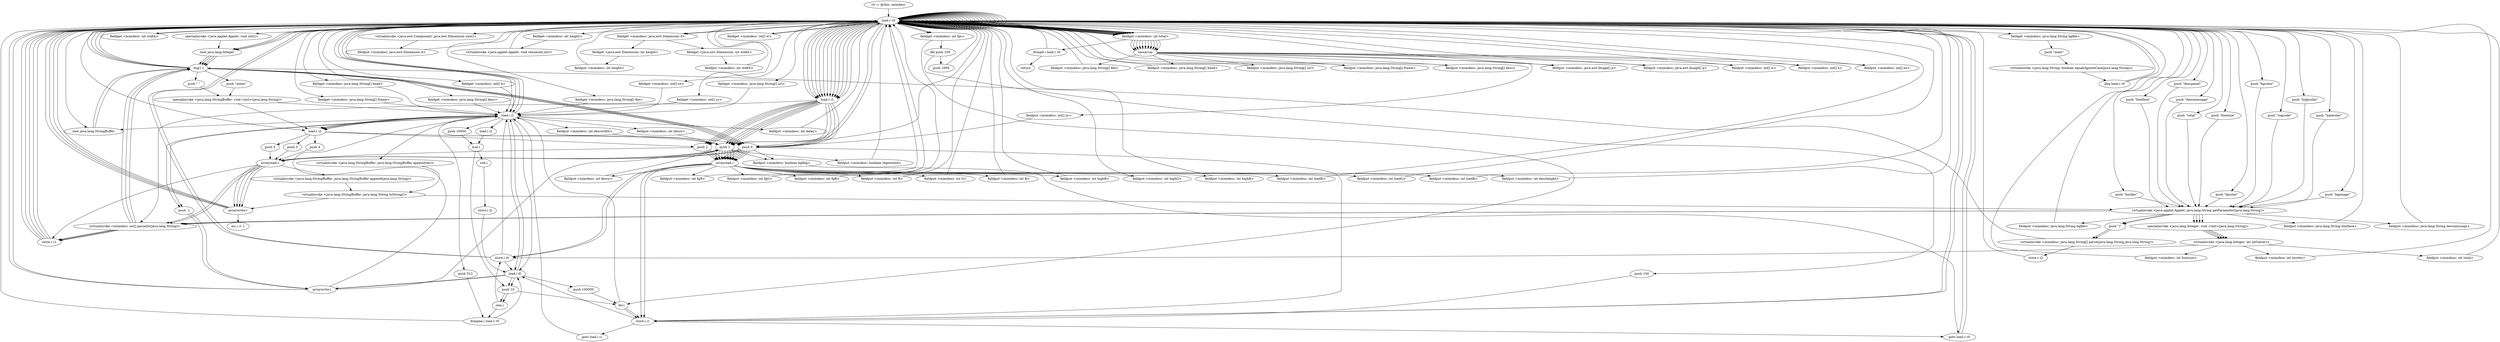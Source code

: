 digraph "" {
    "r0 := @this: mimdesc"
    "load.r r0"
    "r0 := @this: mimdesc"->"load.r r0";
    "specialinvoke <java.applet.Applet: void init()>"
    "load.r r0"->"specialinvoke <java.applet.Applet: void init()>";
    "new java.lang.Integer"
    "specialinvoke <java.applet.Applet: void init()>"->"new java.lang.Integer";
    "dup1.r"
    "new java.lang.Integer"->"dup1.r";
    "dup1.r"->"load.r r0";
    "push \"regcode\""
    "load.r r0"->"push \"regcode\"";
    "virtualinvoke <java.applet.Applet: java.lang.String getParameter(java.lang.String)>"
    "push \"regcode\""->"virtualinvoke <java.applet.Applet: java.lang.String getParameter(java.lang.String)>";
    "specialinvoke <java.lang.Integer: void <init>(java.lang.String)>"
    "virtualinvoke <java.applet.Applet: java.lang.String getParameter(java.lang.String)>"->"specialinvoke <java.lang.Integer: void <init>(java.lang.String)>";
    "virtualinvoke <java.lang.Integer: int intValue()>"
    "specialinvoke <java.lang.Integer: void <init>(java.lang.String)>"->"virtualinvoke <java.lang.Integer: int intValue()>";
    "store.i i0"
    "virtualinvoke <java.lang.Integer: int intValue()>"->"store.i i0";
    "load.i i0"
    "store.i i0"->"load.i i0";
    "push 100000"
    "load.i i0"->"push 100000";
    "div.i"
    "push 100000"->"div.i";
    "store.i i1"
    "div.i"->"store.i i1";
    "store.i i1"->"load.i i0";
    "push 10"
    "load.i i0"->"push 10";
    "push 10"->"div.i";
    "load.i i1"
    "div.i"->"load.i i1";
    "push 10000"
    "load.i i1"->"push 10000";
    "mul.i"
    "push 10000"->"mul.i";
    "sub.i"
    "mul.i"->"sub.i";
    "store.i i2"
    "sub.i"->"store.i i2";
    "store.i i2"->"load.i i0";
    "load.i i0"->"push 10";
    "rem.i"
    "push 10"->"rem.i";
    "rem.i"->"store.i i0";
    "store.i i0"->"load.i i1";
    "push 512"
    "load.i i1"->"push 512";
    "ifcmpne.i load.r r0"
    "push 512"->"ifcmpne.i load.r r0";
    "ifcmpne.i load.r r0"->"load.i i0";
    "load.i i0"->"load.i i1";
    "load.i i2"
    "load.i i1"->"load.i i2";
    "load.i i2"->"mul.i";
    "mul.i"->"push 10";
    "push 10"->"rem.i";
    "rem.i"->"ifcmpne.i load.r r0";
    "ifcmpne.i load.r r0"->"load.r r0";
    "push 1"
    "load.r r0"->"push 1";
    "fieldput <mimdesc: boolean registered>"
    "push 1"->"fieldput <mimdesc: boolean registered>";
    "fieldput <mimdesc: boolean registered>"->"load.r r0";
    "load.r r0"->"load.r r0";
    "virtualinvoke <java.awt.Component: java.awt.Dimension size()>"
    "load.r r0"->"virtualinvoke <java.awt.Component: java.awt.Dimension size()>";
    "fieldput <mimdesc: java.awt.Dimension d>"
    "virtualinvoke <java.awt.Component: java.awt.Dimension size()>"->"fieldput <mimdesc: java.awt.Dimension d>";
    "fieldput <mimdesc: java.awt.Dimension d>"->"load.r r0";
    "load.r r0"->"load.r r0";
    "fieldget <mimdesc: java.awt.Dimension d>"
    "load.r r0"->"fieldget <mimdesc: java.awt.Dimension d>";
    "fieldget <java.awt.Dimension: int width>"
    "fieldget <mimdesc: java.awt.Dimension d>"->"fieldget <java.awt.Dimension: int width>";
    "fieldput <mimdesc: int width>"
    "fieldget <java.awt.Dimension: int width>"->"fieldput <mimdesc: int width>";
    "fieldput <mimdesc: int width>"->"load.r r0";
    "load.r r0"->"load.r r0";
    "load.r r0"->"fieldget <mimdesc: java.awt.Dimension d>";
    "fieldget <java.awt.Dimension: int height>"
    "fieldget <mimdesc: java.awt.Dimension d>"->"fieldget <java.awt.Dimension: int height>";
    "fieldput <mimdesc: int height>"
    "fieldget <java.awt.Dimension: int height>"->"fieldput <mimdesc: int height>";
    "fieldput <mimdesc: int height>"->"load.r r0";
    "load.r r0"->"load.r r0";
    "fieldget <mimdesc: int width>"
    "load.r r0"->"fieldget <mimdesc: int width>";
    "fieldget <mimdesc: int width>"->"load.r r0";
    "fieldget <mimdesc: int height>"
    "load.r r0"->"fieldget <mimdesc: int height>";
    "virtualinvoke <java.applet.Applet: void resize(int,int)>"
    "fieldget <mimdesc: int height>"->"virtualinvoke <java.applet.Applet: void resize(int,int)>";
    "virtualinvoke <java.applet.Applet: void resize(int,int)>"->"load.r r0";
    "fieldget <mimdesc: int fps>"
    "load.r r0"->"fieldget <mimdesc: int fps>";
    "ifle push 100"
    "fieldget <mimdesc: int fps>"->"ifle push 100";
    "push 1000"
    "ifle push 100"->"push 1000";
    "push 1000"->"load.r r0";
    "load.r r0"->"fieldget <mimdesc: int fps>";
    "fieldget <mimdesc: int fps>"->"div.i";
    "div.i"->"store.i i1";
    "goto load.r r0"
    "store.i i1"->"goto load.r r0";
    "goto load.r r0"->"load.r r0";
    "load.r r0"->"load.i i1";
    "fieldput <mimdesc: int delay>"
    "load.i i1"->"fieldput <mimdesc: int delay>";
    "fieldput <mimdesc: int delay>"->"load.r r0";
    "load.r r0"->"load.r r0";
    "push \"bgimage\""
    "load.r r0"->"push \"bgimage\"";
    "push \"bgimage\""->"virtualinvoke <java.applet.Applet: java.lang.String getParameter(java.lang.String)>";
    "fieldput <mimdesc: java.lang.String bgfile>"
    "virtualinvoke <java.applet.Applet: java.lang.String getParameter(java.lang.String)>"->"fieldput <mimdesc: java.lang.String bgfile>";
    "fieldput <mimdesc: java.lang.String bgfile>"->"load.r r0";
    "fieldget <mimdesc: java.lang.String bgfile>"
    "load.r r0"->"fieldget <mimdesc: java.lang.String bgfile>";
    "push \"none\""
    "fieldget <mimdesc: java.lang.String bgfile>"->"push \"none\"";
    "virtualinvoke <java.lang.String: boolean equalsIgnoreCase(java.lang.String)>"
    "push \"none\""->"virtualinvoke <java.lang.String: boolean equalsIgnoreCase(java.lang.String)>";
    "ifeq load.r r0"
    "virtualinvoke <java.lang.String: boolean equalsIgnoreCase(java.lang.String)>"->"ifeq load.r r0";
    "ifeq load.r r0"->"load.r r0";
    "push 0"
    "load.r r0"->"push 0";
    "fieldput <mimdesc: boolean bgflag>"
    "push 0"->"fieldput <mimdesc: boolean bgflag>";
    "fieldput <mimdesc: boolean bgflag>"->"goto load.r r0";
    "goto load.r r0"->"load.r r0";
    "load.r r0"->"load.r r0";
    "push \"fontface\""
    "load.r r0"->"push \"fontface\"";
    "push \"fontface\""->"virtualinvoke <java.applet.Applet: java.lang.String getParameter(java.lang.String)>";
    "fieldput <mimdesc: java.lang.String fontface>"
    "virtualinvoke <java.applet.Applet: java.lang.String getParameter(java.lang.String)>"->"fieldput <mimdesc: java.lang.String fontface>";
    "fieldput <mimdesc: java.lang.String fontface>"->"load.r r0";
    "load.r r0"->"new java.lang.Integer";
    "new java.lang.Integer"->"dup1.r";
    "dup1.r"->"load.r r0";
    "push \"fontsize\""
    "load.r r0"->"push \"fontsize\"";
    "push \"fontsize\""->"virtualinvoke <java.applet.Applet: java.lang.String getParameter(java.lang.String)>";
    "virtualinvoke <java.applet.Applet: java.lang.String getParameter(java.lang.String)>"->"specialinvoke <java.lang.Integer: void <init>(java.lang.String)>";
    "specialinvoke <java.lang.Integer: void <init>(java.lang.String)>"->"virtualinvoke <java.lang.Integer: int intValue()>";
    "fieldput <mimdesc: int fontsize>"
    "virtualinvoke <java.lang.Integer: int intValue()>"->"fieldput <mimdesc: int fontsize>";
    "fieldput <mimdesc: int fontsize>"->"load.r r0";
    "load.r r0"->"load.r r0";
    "push \"fgcolor\""
    "load.r r0"->"push \"fgcolor\"";
    "push \"fgcolor\""->"virtualinvoke <java.applet.Applet: java.lang.String getParameter(java.lang.String)>";
    "virtualinvoke <mimdesc: int[] parseInt(java.lang.String)>"
    "virtualinvoke <java.applet.Applet: java.lang.String getParameter(java.lang.String)>"->"virtualinvoke <mimdesc: int[] parseInt(java.lang.String)>";
    "store.r i1"
    "virtualinvoke <mimdesc: int[] parseInt(java.lang.String)>"->"store.r i1";
    "store.r i1"->"load.r r0";
    "load.r i1"
    "load.r r0"->"load.r i1";
    "load.r i1"->"push 0";
    "arrayread.i"
    "push 0"->"arrayread.i";
    "fieldput <mimdesc: int fgR>"
    "arrayread.i"->"fieldput <mimdesc: int fgR>";
    "fieldput <mimdesc: int fgR>"->"load.r r0";
    "load.r r0"->"load.r i1";
    "load.r i1"->"push 1";
    "push 1"->"arrayread.i";
    "fieldput <mimdesc: int fgG>"
    "arrayread.i"->"fieldput <mimdesc: int fgG>";
    "fieldput <mimdesc: int fgG>"->"load.r r0";
    "load.r r0"->"load.r i1";
    "push 2"
    "load.r i1"->"push 2";
    "push 2"->"arrayread.i";
    "fieldput <mimdesc: int fgB>"
    "arrayread.i"->"fieldput <mimdesc: int fgB>";
    "fieldput <mimdesc: int fgB>"->"load.r r0";
    "load.r r0"->"load.r r0";
    "push \"bgcolor\""
    "load.r r0"->"push \"bgcolor\"";
    "push \"bgcolor\""->"virtualinvoke <java.applet.Applet: java.lang.String getParameter(java.lang.String)>";
    "virtualinvoke <java.applet.Applet: java.lang.String getParameter(java.lang.String)>"->"virtualinvoke <mimdesc: int[] parseInt(java.lang.String)>";
    "virtualinvoke <mimdesc: int[] parseInt(java.lang.String)>"->"store.r i1";
    "store.r i1"->"load.r r0";
    "load.r r0"->"load.r i1";
    "load.r i1"->"push 0";
    "push 0"->"arrayread.i";
    "fieldput <mimdesc: int R>"
    "arrayread.i"->"fieldput <mimdesc: int R>";
    "fieldput <mimdesc: int R>"->"load.r r0";
    "load.r r0"->"load.r i1";
    "load.r i1"->"push 1";
    "push 1"->"arrayread.i";
    "fieldput <mimdesc: int G>"
    "arrayread.i"->"fieldput <mimdesc: int G>";
    "fieldput <mimdesc: int G>"->"load.r r0";
    "load.r r0"->"load.r i1";
    "load.r i1"->"push 2";
    "push 2"->"arrayread.i";
    "fieldput <mimdesc: int B>"
    "arrayread.i"->"fieldput <mimdesc: int B>";
    "fieldput <mimdesc: int B>"->"load.r r0";
    "load.r r0"->"load.r r0";
    "push \"highcolor\""
    "load.r r0"->"push \"highcolor\"";
    "push \"highcolor\""->"virtualinvoke <java.applet.Applet: java.lang.String getParameter(java.lang.String)>";
    "virtualinvoke <java.applet.Applet: java.lang.String getParameter(java.lang.String)>"->"virtualinvoke <mimdesc: int[] parseInt(java.lang.String)>";
    "virtualinvoke <mimdesc: int[] parseInt(java.lang.String)>"->"store.r i1";
    "store.r i1"->"load.r r0";
    "load.r r0"->"load.r i1";
    "load.r i1"->"push 0";
    "push 0"->"arrayread.i";
    "fieldput <mimdesc: int highR>"
    "arrayread.i"->"fieldput <mimdesc: int highR>";
    "fieldput <mimdesc: int highR>"->"load.r r0";
    "load.r r0"->"load.r i1";
    "load.r i1"->"push 1";
    "push 1"->"arrayread.i";
    "fieldput <mimdesc: int highG>"
    "arrayread.i"->"fieldput <mimdesc: int highG>";
    "fieldput <mimdesc: int highG>"->"load.r r0";
    "load.r r0"->"load.r i1";
    "load.r i1"->"push 2";
    "push 2"->"arrayread.i";
    "fieldput <mimdesc: int highB>"
    "arrayread.i"->"fieldput <mimdesc: int highB>";
    "fieldput <mimdesc: int highB>"->"load.r r0";
    "load.r r0"->"load.r r0";
    "push \"loadcolor\""
    "load.r r0"->"push \"loadcolor\"";
    "push \"loadcolor\""->"virtualinvoke <java.applet.Applet: java.lang.String getParameter(java.lang.String)>";
    "virtualinvoke <java.applet.Applet: java.lang.String getParameter(java.lang.String)>"->"virtualinvoke <mimdesc: int[] parseInt(java.lang.String)>";
    "virtualinvoke <mimdesc: int[] parseInt(java.lang.String)>"->"store.r i1";
    "store.r i1"->"load.r r0";
    "load.r r0"->"load.r i1";
    "load.r i1"->"push 0";
    "push 0"->"arrayread.i";
    "fieldput <mimdesc: int loadR>"
    "arrayread.i"->"fieldput <mimdesc: int loadR>";
    "fieldput <mimdesc: int loadR>"->"load.r r0";
    "load.r r0"->"load.r i1";
    "load.r i1"->"push 1";
    "push 1"->"arrayread.i";
    "fieldput <mimdesc: int loadG>"
    "arrayread.i"->"fieldput <mimdesc: int loadG>";
    "fieldput <mimdesc: int loadG>"->"load.r r0";
    "load.r r0"->"load.r i1";
    "load.r i1"->"push 2";
    "push 2"->"arrayread.i";
    "fieldput <mimdesc: int loadB>"
    "arrayread.i"->"fieldput <mimdesc: int loadB>";
    "fieldput <mimdesc: int loadB>"->"load.r r0";
    "load.r r0"->"new java.lang.Integer";
    "new java.lang.Integer"->"dup1.r";
    "dup1.r"->"load.r r0";
    "push \"border\""
    "load.r r0"->"push \"border\"";
    "push \"border\""->"virtualinvoke <java.applet.Applet: java.lang.String getParameter(java.lang.String)>";
    "virtualinvoke <java.applet.Applet: java.lang.String getParameter(java.lang.String)>"->"specialinvoke <java.lang.Integer: void <init>(java.lang.String)>";
    "specialinvoke <java.lang.Integer: void <init>(java.lang.String)>"->"virtualinvoke <java.lang.Integer: int intValue()>";
    "fieldput <mimdesc: int border>"
    "virtualinvoke <java.lang.Integer: int intValue()>"->"fieldput <mimdesc: int border>";
    "fieldput <mimdesc: int border>"->"load.r r0";
    "load.r r0"->"load.r r0";
    "load.r r0"->"load.r r0";
    "load.r r0"->"load.r r0";
    "push \"descpanel\""
    "load.r r0"->"push \"descpanel\"";
    "push \"descpanel\""->"virtualinvoke <java.applet.Applet: java.lang.String getParameter(java.lang.String)>";
    "push \"|\""
    "virtualinvoke <java.applet.Applet: java.lang.String getParameter(java.lang.String)>"->"push \"|\"";
    "virtualinvoke <mimdesc: java.lang.String[] parse(java.lang.String,java.lang.String)>"
    "push \"|\""->"virtualinvoke <mimdesc: java.lang.String[] parse(java.lang.String,java.lang.String)>";
    "virtualinvoke <mimdesc: java.lang.String[] parse(java.lang.String,java.lang.String)>"->"dup1.r";
    "dup1.r"->"push 0";
    "arrayread.r"
    "push 0"->"arrayread.r";
    "arrayread.r"->"store.r i1";
    "store.r i1"->"load.r r0";
    "load.r r0"->"load.r r0";
    "load.r r0"->"load.r i1";
    "load.r i1"->"virtualinvoke <mimdesc: int[] parseInt(java.lang.String)>";
    "virtualinvoke <mimdesc: int[] parseInt(java.lang.String)>"->"dup1.r";
    "dup1.r"->"push 0";
    "push 0"->"arrayread.i";
    "arrayread.i"->"store.i i1";
    "store.i i1"->"load.r r0";
    "load.r r0"->"load.i i1";
    "fieldput <mimdesc: int descx>"
    "load.i i1"->"fieldput <mimdesc: int descx>";
    "fieldput <mimdesc: int descx>"->"push 1";
    "push 1"->"arrayread.i";
    "fieldput <mimdesc: int descy>"
    "arrayread.i"->"fieldput <mimdesc: int descy>";
    "fieldput <mimdesc: int descy>"->"push 1";
    "push 1"->"arrayread.r";
    "arrayread.r"->"virtualinvoke <mimdesc: int[] parseInt(java.lang.String)>";
    "virtualinvoke <mimdesc: int[] parseInt(java.lang.String)>"->"dup1.r";
    "dup1.r"->"push 0";
    "push 0"->"arrayread.i";
    "arrayread.i"->"store.i i1";
    "store.i i1"->"load.r r0";
    "load.r r0"->"load.i i1";
    "fieldput <mimdesc: int descwidth>"
    "load.i i1"->"fieldput <mimdesc: int descwidth>";
    "fieldput <mimdesc: int descwidth>"->"push 1";
    "push 1"->"arrayread.i";
    "fieldput <mimdesc: int descheight>"
    "arrayread.i"->"fieldput <mimdesc: int descheight>";
    "fieldput <mimdesc: int descheight>"->"load.r r0";
    "load.r r0"->"load.r r0";
    "push \"descmessage\""
    "load.r r0"->"push \"descmessage\"";
    "push \"descmessage\""->"virtualinvoke <java.applet.Applet: java.lang.String getParameter(java.lang.String)>";
    "fieldput <mimdesc: java.lang.String descmessage>"
    "virtualinvoke <java.applet.Applet: java.lang.String getParameter(java.lang.String)>"->"fieldput <mimdesc: java.lang.String descmessage>";
    "fieldput <mimdesc: java.lang.String descmessage>"->"load.r r0";
    "load.r r0"->"new java.lang.Integer";
    "new java.lang.Integer"->"dup1.r";
    "dup1.r"->"load.r r0";
    "push \"total\""
    "load.r r0"->"push \"total\"";
    "push \"total\""->"virtualinvoke <java.applet.Applet: java.lang.String getParameter(java.lang.String)>";
    "virtualinvoke <java.applet.Applet: java.lang.String getParameter(java.lang.String)>"->"specialinvoke <java.lang.Integer: void <init>(java.lang.String)>";
    "specialinvoke <java.lang.Integer: void <init>(java.lang.String)>"->"virtualinvoke <java.lang.Integer: int intValue()>";
    "fieldput <mimdesc: int total>"
    "virtualinvoke <java.lang.Integer: int intValue()>"->"fieldput <mimdesc: int total>";
    "fieldput <mimdesc: int total>"->"load.r r0";
    "load.r r0"->"load.r r0";
    "fieldget <mimdesc: int total>"
    "load.r r0"->"fieldget <mimdesc: int total>";
    "newarray"
    "fieldget <mimdesc: int total>"->"newarray";
    "fieldput <mimdesc: java.lang.String[] file>"
    "newarray"->"fieldput <mimdesc: java.lang.String[] file>";
    "fieldput <mimdesc: java.lang.String[] file>"->"load.r r0";
    "load.r r0"->"load.r r0";
    "load.r r0"->"fieldget <mimdesc: int total>";
    "fieldget <mimdesc: int total>"->"newarray";
    "fieldput <mimdesc: java.lang.String[] head>"
    "newarray"->"fieldput <mimdesc: java.lang.String[] head>";
    "fieldput <mimdesc: java.lang.String[] head>"->"load.r r0";
    "load.r r0"->"load.r r0";
    "load.r r0"->"fieldget <mimdesc: int total>";
    "fieldget <mimdesc: int total>"->"newarray";
    "fieldput <mimdesc: java.lang.String[] url>"
    "newarray"->"fieldput <mimdesc: java.lang.String[] url>";
    "fieldput <mimdesc: java.lang.String[] url>"->"load.r r0";
    "load.r r0"->"load.r r0";
    "load.r r0"->"fieldget <mimdesc: int total>";
    "fieldget <mimdesc: int total>"->"newarray";
    "fieldput <mimdesc: java.lang.String[] frame>"
    "newarray"->"fieldput <mimdesc: java.lang.String[] frame>";
    "fieldput <mimdesc: java.lang.String[] frame>"->"load.r r0";
    "load.r r0"->"load.r r0";
    "load.r r0"->"fieldget <mimdesc: int total>";
    "fieldget <mimdesc: int total>"->"newarray";
    "fieldput <mimdesc: java.lang.String[] desc>"
    "newarray"->"fieldput <mimdesc: java.lang.String[] desc>";
    "fieldput <mimdesc: java.lang.String[] desc>"->"load.r r0";
    "load.r r0"->"load.r r0";
    "load.r r0"->"fieldget <mimdesc: int total>";
    "fieldget <mimdesc: int total>"->"newarray";
    "fieldput <mimdesc: java.awt.Image[] p>"
    "newarray"->"fieldput <mimdesc: java.awt.Image[] p>";
    "fieldput <mimdesc: java.awt.Image[] p>"->"load.r r0";
    "load.r r0"->"load.r r0";
    "load.r r0"->"fieldget <mimdesc: int total>";
    "fieldget <mimdesc: int total>"->"newarray";
    "fieldput <mimdesc: java.awt.Image[] q>"
    "newarray"->"fieldput <mimdesc: java.awt.Image[] q>";
    "fieldput <mimdesc: java.awt.Image[] q>"->"load.r r0";
    "load.r r0"->"load.r r0";
    "load.r r0"->"fieldget <mimdesc: int total>";
    "fieldget <mimdesc: int total>"->"newarray";
    "fieldput <mimdesc: int[] w>"
    "newarray"->"fieldput <mimdesc: int[] w>";
    "fieldput <mimdesc: int[] w>"->"load.r r0";
    "load.r r0"->"load.r r0";
    "load.r r0"->"fieldget <mimdesc: int total>";
    "fieldget <mimdesc: int total>"->"newarray";
    "fieldput <mimdesc: int[] h>"
    "newarray"->"fieldput <mimdesc: int[] h>";
    "fieldput <mimdesc: int[] h>"->"load.r r0";
    "load.r r0"->"load.r r0";
    "load.r r0"->"fieldget <mimdesc: int total>";
    "fieldget <mimdesc: int total>"->"newarray";
    "fieldput <mimdesc: int[] xx>"
    "newarray"->"fieldput <mimdesc: int[] xx>";
    "fieldput <mimdesc: int[] xx>"->"load.r r0";
    "load.r r0"->"load.r r0";
    "load.r r0"->"fieldget <mimdesc: int total>";
    "fieldget <mimdesc: int total>"->"newarray";
    "fieldput <mimdesc: int[] yy>"
    "newarray"->"fieldput <mimdesc: int[] yy>";
    "fieldput <mimdesc: int[] yy>"->"push 0";
    "push 0"->"store.i i1";
    "goto load.i i1"
    "store.i i1"->"goto load.i i1";
    "goto load.i i1"->"load.i i1";
    "load.i i1"->"load.r r0";
    "load.r r0"->"fieldget <mimdesc: int total>";
    "ifcmplt.i load.r r0"
    "fieldget <mimdesc: int total>"->"ifcmplt.i load.r r0";
    "return"
    "ifcmplt.i load.r r0"->"return";
    "ifcmplt.i load.r r0"->"load.r r0";
    "fieldget <mimdesc: int[] w>"
    "load.r r0"->"fieldget <mimdesc: int[] w>";
    "fieldget <mimdesc: int[] w>"->"load.r r0";
    "fieldget <mimdesc: int[] h>"
    "load.r r0"->"fieldget <mimdesc: int[] h>";
    "fieldget <mimdesc: int[] h>"->"load.i i1";
    "push -1"
    "load.i i1"->"push -1";
    "arraywrite.i"
    "push -1"->"arraywrite.i";
    "arraywrite.i"->"load.i i1";
    "load.i i1"->"push -1";
    "push -1"->"arraywrite.i";
    "arraywrite.i"->"load.r r0";
    "load.r r0"->"load.r r0";
    "new java.lang.StringBuffer"
    "load.r r0"->"new java.lang.StringBuffer";
    "new java.lang.StringBuffer"->"dup1.r";
    "push \"menu\""
    "dup1.r"->"push \"menu\"";
    "specialinvoke <java.lang.StringBuffer: void <init>(java.lang.String)>"
    "push \"menu\""->"specialinvoke <java.lang.StringBuffer: void <init>(java.lang.String)>";
    "specialinvoke <java.lang.StringBuffer: void <init>(java.lang.String)>"->"load.i i1";
    "virtualinvoke <java.lang.StringBuffer: java.lang.StringBuffer append(int)>"
    "load.i i1"->"virtualinvoke <java.lang.StringBuffer: java.lang.StringBuffer append(int)>";
    "virtualinvoke <java.lang.StringBuffer: java.lang.String toString()>"
    "virtualinvoke <java.lang.StringBuffer: java.lang.StringBuffer append(int)>"->"virtualinvoke <java.lang.StringBuffer: java.lang.String toString()>";
    "virtualinvoke <java.lang.StringBuffer: java.lang.String toString()>"->"virtualinvoke <java.applet.Applet: java.lang.String getParameter(java.lang.String)>";
    "virtualinvoke <java.applet.Applet: java.lang.String getParameter(java.lang.String)>"->"push \"|\"";
    "push \"|\""->"virtualinvoke <mimdesc: java.lang.String[] parse(java.lang.String,java.lang.String)>";
    "store.r i2"
    "virtualinvoke <mimdesc: java.lang.String[] parse(java.lang.String,java.lang.String)>"->"store.r i2";
    "store.r i2"->"load.r r0";
    "fieldget <mimdesc: java.lang.String[] file>"
    "load.r r0"->"fieldget <mimdesc: java.lang.String[] file>";
    "fieldget <mimdesc: java.lang.String[] file>"->"load.i i1";
    "load.r i2"
    "load.i i1"->"load.r i2";
    "load.r i2"->"push 0";
    "push 0"->"arrayread.r";
    "arraywrite.r"
    "arrayread.r"->"arraywrite.r";
    "arraywrite.r"->"load.r r0";
    "load.r r0"->"load.r i2";
    "load.r i2"->"push 1";
    "push 1"->"arrayread.r";
    "arrayread.r"->"virtualinvoke <mimdesc: int[] parseInt(java.lang.String)>";
    "virtualinvoke <mimdesc: int[] parseInt(java.lang.String)>"->"dup1.r";
    "dup1.r"->"push 0";
    "push 0"->"arrayread.i";
    "arrayread.i"->"store.i i0";
    "store.i i0"->"load.r r0";
    "fieldget <mimdesc: int[] xx>"
    "load.r r0"->"fieldget <mimdesc: int[] xx>";
    "fieldget <mimdesc: int[] xx>"->"load.i i1";
    "load.i i1"->"load.i i0";
    "load.i i0"->"arraywrite.i";
    "arraywrite.i"->"push 1";
    "push 1"->"arrayread.i";
    "arrayread.i"->"store.i i0";
    "store.i i0"->"load.r r0";
    "fieldget <mimdesc: int[] yy>"
    "load.r r0"->"fieldget <mimdesc: int[] yy>";
    "fieldget <mimdesc: int[] yy>"->"load.i i1";
    "load.i i1"->"load.i i0";
    "load.i i0"->"arraywrite.i";
    "arraywrite.i"->"load.r r0";
    "fieldget <mimdesc: java.lang.String[] url>"
    "load.r r0"->"fieldget <mimdesc: java.lang.String[] url>";
    "fieldget <mimdesc: java.lang.String[] url>"->"load.i i1";
    "load.i i1"->"load.r i2";
    "load.r i2"->"push 2";
    "push 2"->"arrayread.r";
    "arrayread.r"->"arraywrite.r";
    "arraywrite.r"->"load.r r0";
    "fieldget <mimdesc: java.lang.String[] frame>"
    "load.r r0"->"fieldget <mimdesc: java.lang.String[] frame>";
    "fieldget <mimdesc: java.lang.String[] frame>"->"load.i i1";
    "load.i i1"->"load.r i2";
    "push 3"
    "load.r i2"->"push 3";
    "push 3"->"arrayread.r";
    "arrayread.r"->"arraywrite.r";
    "arraywrite.r"->"load.r r0";
    "fieldget <mimdesc: java.lang.String[] head>"
    "load.r r0"->"fieldget <mimdesc: java.lang.String[] head>";
    "fieldget <mimdesc: java.lang.String[] head>"->"load.i i1";
    "load.i i1"->"load.r i2";
    "push 4"
    "load.r i2"->"push 4";
    "push 4"->"arrayread.r";
    "arrayread.r"->"arraywrite.r";
    "arraywrite.r"->"load.r r0";
    "fieldget <mimdesc: java.lang.String[] desc>"
    "load.r r0"->"fieldget <mimdesc: java.lang.String[] desc>";
    "fieldget <mimdesc: java.lang.String[] desc>"->"load.i i1";
    "load.i i1"->"new java.lang.StringBuffer";
    "new java.lang.StringBuffer"->"dup1.r";
    "push \" \""
    "dup1.r"->"push \" \"";
    "push \" \""->"specialinvoke <java.lang.StringBuffer: void <init>(java.lang.String)>";
    "specialinvoke <java.lang.StringBuffer: void <init>(java.lang.String)>"->"load.r i2";
    "push 5"
    "load.r i2"->"push 5";
    "push 5"->"arrayread.r";
    "virtualinvoke <java.lang.StringBuffer: java.lang.StringBuffer append(java.lang.String)>"
    "arrayread.r"->"virtualinvoke <java.lang.StringBuffer: java.lang.StringBuffer append(java.lang.String)>";
    "virtualinvoke <java.lang.StringBuffer: java.lang.StringBuffer append(java.lang.String)>"->"virtualinvoke <java.lang.StringBuffer: java.lang.String toString()>";
    "virtualinvoke <java.lang.StringBuffer: java.lang.String toString()>"->"arraywrite.r";
    "inc.i i1 1"
    "arraywrite.r"->"inc.i i1 1";
    "ifeq load.r r0"->"load.r r0";
    "load.r r0"->"push 1";
    "push 1"->"fieldput <mimdesc: boolean bgflag>";
    "push 100"
    "ifle push 100"->"push 100";
    "push 100"->"store.i i1";
}
